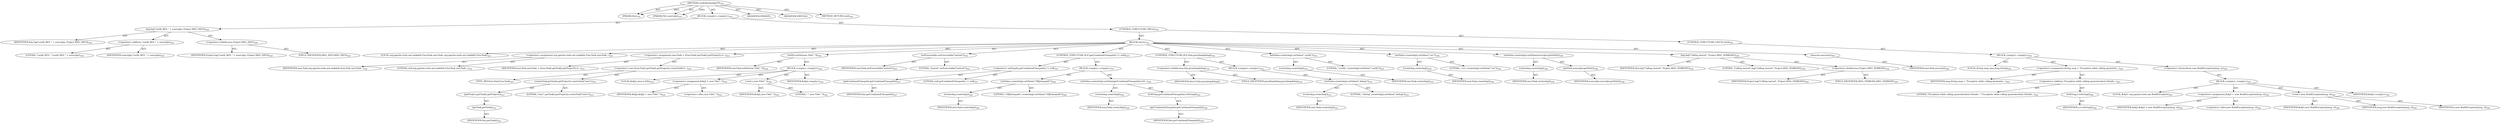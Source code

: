 digraph "verifyBorlandJarV5" {  
"111669149708" [label = <(METHOD,verifyBorlandJarV5)<SUB>319</SUB>> ]
"115964117007" [label = <(PARAM,this)<SUB>319</SUB>> ]
"115964117027" [label = <(PARAM,File sourceJar)<SUB>319</SUB>> ]
"25769803796" [label = <(BLOCK,&lt;empty&gt;,&lt;empty&gt;)<SUB>319</SUB>> ]
"30064771172" [label = <(log,log(&quot;verify BES &quot; + sourceJar, Project.MSG_INFO))<SUB>320</SUB>> ]
"68719476758" [label = <(IDENTIFIER,this,log(&quot;verify BES &quot; + sourceJar, Project.MSG_INFO))<SUB>320</SUB>> ]
"30064771173" [label = <(&lt;operator&gt;.addition,&quot;verify BES &quot; + sourceJar)<SUB>320</SUB>> ]
"90194313225" [label = <(LITERAL,&quot;verify BES &quot;,&quot;verify BES &quot; + sourceJar)<SUB>320</SUB>> ]
"68719476848" [label = <(IDENTIFIER,sourceJar,&quot;verify BES &quot; + sourceJar)<SUB>320</SUB>> ]
"30064771174" [label = <(&lt;operator&gt;.fieldAccess,Project.MSG_INFO)<SUB>320</SUB>> ]
"68719476849" [label = <(IDENTIFIER,Project,log(&quot;verify BES &quot; + sourceJar, Project.MSG_INFO))<SUB>320</SUB>> ]
"55834574881" [label = <(FIELD_IDENTIFIER,MSG_INFO,MSG_INFO)<SUB>320</SUB>> ]
"47244640262" [label = <(CONTROL_STRUCTURE,TRY,try)<SUB>321</SUB>> ]
"25769803797" [label = <(BLOCK,try,try)<SUB>321</SUB>> ]
"94489280519" [label = <(LOCAL,org.apache.tools.ant.taskdefs.ExecTask execTask: org.apache.tools.ant.taskdefs.ExecTask)<SUB>322</SUB>> ]
"30064771175" [label = <(&lt;operator&gt;.assignment,org.apache.tools.ant.taskdefs.ExecTask execTask...)<SUB>322</SUB>> ]
"68719476850" [label = <(IDENTIFIER,execTask,org.apache.tools.ant.taskdefs.ExecTask execTask...)<SUB>322</SUB>> ]
"90194313226" [label = <(LITERAL,null,org.apache.tools.ant.taskdefs.ExecTask execTask...)<SUB>322</SUB>> ]
"30064771176" [label = <(&lt;operator&gt;.assignment,execTask = (ExecTask) getTask().getProject().cr...)<SUB>323</SUB>> ]
"68719476851" [label = <(IDENTIFIER,execTask,execTask = (ExecTask) getTask().getProject().cr...)<SUB>323</SUB>> ]
"30064771177" [label = <(&lt;operator&gt;.cast,(ExecTask) getTask().getProject().createTask(&quot;e...)<SUB>323</SUB>> ]
"180388626442" [label = <(TYPE_REF,ExecTask,ExecTask)<SUB>323</SUB>> ]
"30064771178" [label = <(createTask,getTask().getProject().createTask(&quot;exec&quot;))<SUB>323</SUB>> ]
"30064771179" [label = <(getProject,getTask().getProject())<SUB>323</SUB>> ]
"30064771180" [label = <(getTask,getTask())<SUB>323</SUB>> ]
"68719476759" [label = <(IDENTIFIER,this,getTask())<SUB>323</SUB>> ]
"90194313227" [label = <(LITERAL,&quot;exec&quot;,getTask().getProject().createTask(&quot;exec&quot;))<SUB>323</SUB>> ]
"30064771181" [label = <(setDir,setDir(new File(&quot;.&quot;)))<SUB>324</SUB>> ]
"68719476852" [label = <(IDENTIFIER,execTask,setDir(new File(&quot;.&quot;)))<SUB>324</SUB>> ]
"25769803798" [label = <(BLOCK,&lt;empty&gt;,&lt;empty&gt;)<SUB>324</SUB>> ]
"94489280520" [label = <(LOCAL,$obj2: java.io.File)<SUB>324</SUB>> ]
"30064771182" [label = <(&lt;operator&gt;.assignment,$obj2 = new File(&quot;.&quot;))<SUB>324</SUB>> ]
"68719476853" [label = <(IDENTIFIER,$obj2,$obj2 = new File(&quot;.&quot;))<SUB>324</SUB>> ]
"30064771183" [label = <(&lt;operator&gt;.alloc,new File(&quot;.&quot;))<SUB>324</SUB>> ]
"30064771184" [label = <(&lt;init&gt;,new File(&quot;.&quot;))<SUB>324</SUB>> ]
"68719476854" [label = <(IDENTIFIER,$obj2,new File(&quot;.&quot;))<SUB>324</SUB>> ]
"90194313228" [label = <(LITERAL,&quot;.&quot;,new File(&quot;.&quot;))<SUB>324</SUB>> ]
"68719476855" [label = <(IDENTIFIER,$obj2,&lt;empty&gt;)<SUB>324</SUB>> ]
"30064771185" [label = <(setExecutable,setExecutable(&quot;iastool&quot;))<SUB>325</SUB>> ]
"68719476856" [label = <(IDENTIFIER,execTask,setExecutable(&quot;iastool&quot;))<SUB>325</SUB>> ]
"90194313229" [label = <(LITERAL,&quot;iastool&quot;,setExecutable(&quot;iastool&quot;))<SUB>325</SUB>> ]
"47244640263" [label = <(CONTROL_STRUCTURE,IF,if (getCombinedClasspath() != null))<SUB>327</SUB>> ]
"30064771186" [label = <(&lt;operator&gt;.notEquals,getCombinedClasspath() != null)<SUB>327</SUB>> ]
"30064771187" [label = <(getCombinedClasspath,getCombinedClasspath())<SUB>327</SUB>> ]
"68719476760" [label = <(IDENTIFIER,this,getCombinedClasspath())<SUB>327</SUB>> ]
"90194313230" [label = <(LITERAL,null,getCombinedClasspath() != null)<SUB>327</SUB>> ]
"25769803799" [label = <(BLOCK,&lt;empty&gt;,&lt;empty&gt;)<SUB>327</SUB>> ]
"30064771188" [label = <(setValue,createArg().setValue(&quot;-VBJclasspath&quot;))<SUB>328</SUB>> ]
"30064771189" [label = <(createArg,createArg())<SUB>328</SUB>> ]
"68719476857" [label = <(IDENTIFIER,execTask,createArg())<SUB>328</SUB>> ]
"90194313231" [label = <(LITERAL,&quot;-VBJclasspath&quot;,createArg().setValue(&quot;-VBJclasspath&quot;))<SUB>328</SUB>> ]
"30064771190" [label = <(setValue,createArg().setValue(getCombinedClasspath().toS...)<SUB>329</SUB>> ]
"30064771191" [label = <(createArg,createArg())<SUB>329</SUB>> ]
"68719476858" [label = <(IDENTIFIER,execTask,createArg())<SUB>329</SUB>> ]
"30064771192" [label = <(toString,getCombinedClasspath().toString())<SUB>329</SUB>> ]
"30064771193" [label = <(getCombinedClasspath,getCombinedClasspath())<SUB>329</SUB>> ]
"68719476761" [label = <(IDENTIFIER,this,getCombinedClasspath())<SUB>329</SUB>> ]
"47244640264" [label = <(CONTROL_STRUCTURE,IF,if (this.java2iiopdebug))<SUB>332</SUB>> ]
"30064771194" [label = <(&lt;operator&gt;.fieldAccess,this.java2iiopdebug)<SUB>332</SUB>> ]
"68719476859" [label = <(IDENTIFIER,this,if (this.java2iiopdebug))> ]
"55834574882" [label = <(FIELD_IDENTIFIER,java2iiopdebug,java2iiopdebug)<SUB>332</SUB>> ]
"25769803800" [label = <(BLOCK,&lt;empty&gt;,&lt;empty&gt;)<SUB>332</SUB>> ]
"30064771195" [label = <(setValue,createArg().setValue(&quot;-debug&quot;))<SUB>333</SUB>> ]
"30064771196" [label = <(createArg,createArg())<SUB>333</SUB>> ]
"68719476860" [label = <(IDENTIFIER,execTask,createArg())<SUB>333</SUB>> ]
"90194313232" [label = <(LITERAL,&quot;-debug&quot;,createArg().setValue(&quot;-debug&quot;))<SUB>333</SUB>> ]
"30064771197" [label = <(setValue,createArg().setValue(&quot;-verify&quot;))<SUB>335</SUB>> ]
"30064771198" [label = <(createArg,createArg())<SUB>335</SUB>> ]
"68719476861" [label = <(IDENTIFIER,execTask,createArg())<SUB>335</SUB>> ]
"90194313233" [label = <(LITERAL,&quot;-verify&quot;,createArg().setValue(&quot;-verify&quot;))<SUB>335</SUB>> ]
"30064771199" [label = <(setValue,createArg().setValue(&quot;-src&quot;))<SUB>336</SUB>> ]
"30064771200" [label = <(createArg,createArg())<SUB>336</SUB>> ]
"68719476862" [label = <(IDENTIFIER,execTask,createArg())<SUB>336</SUB>> ]
"90194313234" [label = <(LITERAL,&quot;-src&quot;,createArg().setValue(&quot;-src&quot;))<SUB>336</SUB>> ]
"30064771201" [label = <(setValue,createArg().setValue(sourceJar.getPath()))<SUB>338</SUB>> ]
"30064771202" [label = <(createArg,createArg())<SUB>338</SUB>> ]
"68719476863" [label = <(IDENTIFIER,execTask,createArg())<SUB>338</SUB>> ]
"30064771203" [label = <(getPath,sourceJar.getPath())<SUB>338</SUB>> ]
"68719476864" [label = <(IDENTIFIER,sourceJar,sourceJar.getPath())<SUB>338</SUB>> ]
"30064771204" [label = <(log,log(&quot;Calling iastool&quot;, Project.MSG_VERBOSE))<SUB>339</SUB>> ]
"68719476762" [label = <(IDENTIFIER,this,log(&quot;Calling iastool&quot;, Project.MSG_VERBOSE))<SUB>339</SUB>> ]
"90194313235" [label = <(LITERAL,&quot;Calling iastool&quot;,log(&quot;Calling iastool&quot;, Project.MSG_VERBOSE))<SUB>339</SUB>> ]
"30064771205" [label = <(&lt;operator&gt;.fieldAccess,Project.MSG_VERBOSE)<SUB>339</SUB>> ]
"68719476865" [label = <(IDENTIFIER,Project,log(&quot;Calling iastool&quot;, Project.MSG_VERBOSE))<SUB>339</SUB>> ]
"55834574883" [label = <(FIELD_IDENTIFIER,MSG_VERBOSE,MSG_VERBOSE)<SUB>339</SUB>> ]
"30064771206" [label = <(execute,execute())<SUB>340</SUB>> ]
"68719476866" [label = <(IDENTIFIER,execTask,execute())<SUB>340</SUB>> ]
"47244640265" [label = <(CONTROL_STRUCTURE,CATCH,catch)<SUB>341</SUB>> ]
"25769803801" [label = <(BLOCK,&lt;empty&gt;,&lt;empty&gt;)<SUB>341</SUB>> ]
"94489280521" [label = <(LOCAL,String msg: java.lang.String)<SUB>343</SUB>> ]
"30064771207" [label = <(&lt;operator&gt;.assignment,String msg = &quot;Exception while calling generatec...)<SUB>343</SUB>> ]
"68719476867" [label = <(IDENTIFIER,msg,String msg = &quot;Exception while calling generatec...)<SUB>343</SUB>> ]
"30064771208" [label = <(&lt;operator&gt;.addition,&quot;Exception while calling generateclient Details...)<SUB>343</SUB>> ]
"90194313236" [label = <(LITERAL,&quot;Exception while calling generateclient Details: &quot;,&quot;Exception while calling generateclient Details...)<SUB>343</SUB>> ]
"30064771209" [label = <(toString,e.toString())<SUB>344</SUB>> ]
"68719476868" [label = <(IDENTIFIER,e,e.toString())<SUB>344</SUB>> ]
"30064771210" [label = <(&lt;operator&gt;.throw,throw new BuildException(msg, e);)<SUB>345</SUB>> ]
"25769803802" [label = <(BLOCK,&lt;empty&gt;,&lt;empty&gt;)<SUB>345</SUB>> ]
"94489280522" [label = <(LOCAL,$obj3: org.apache.tools.ant.BuildException)<SUB>345</SUB>> ]
"30064771211" [label = <(&lt;operator&gt;.assignment,$obj3 = new BuildException(msg, e))<SUB>345</SUB>> ]
"68719476869" [label = <(IDENTIFIER,$obj3,$obj3 = new BuildException(msg, e))<SUB>345</SUB>> ]
"30064771212" [label = <(&lt;operator&gt;.alloc,new BuildException(msg, e))<SUB>345</SUB>> ]
"30064771213" [label = <(&lt;init&gt;,new BuildException(msg, e))<SUB>345</SUB>> ]
"68719476870" [label = <(IDENTIFIER,$obj3,new BuildException(msg, e))<SUB>345</SUB>> ]
"68719476871" [label = <(IDENTIFIER,msg,new BuildException(msg, e))<SUB>345</SUB>> ]
"68719476872" [label = <(IDENTIFIER,e,new BuildException(msg, e))<SUB>345</SUB>> ]
"68719476873" [label = <(IDENTIFIER,$obj3,&lt;empty&gt;)<SUB>345</SUB>> ]
"133143986224" [label = <(MODIFIER,PRIVATE)> ]
"133143986225" [label = <(MODIFIER,VIRTUAL)> ]
"128849018892" [label = <(METHOD_RETURN,void)<SUB>319</SUB>> ]
  "111669149708" -> "115964117007"  [ label = "AST: "] 
  "111669149708" -> "115964117027"  [ label = "AST: "] 
  "111669149708" -> "25769803796"  [ label = "AST: "] 
  "111669149708" -> "133143986224"  [ label = "AST: "] 
  "111669149708" -> "133143986225"  [ label = "AST: "] 
  "111669149708" -> "128849018892"  [ label = "AST: "] 
  "25769803796" -> "30064771172"  [ label = "AST: "] 
  "25769803796" -> "47244640262"  [ label = "AST: "] 
  "30064771172" -> "68719476758"  [ label = "AST: "] 
  "30064771172" -> "30064771173"  [ label = "AST: "] 
  "30064771172" -> "30064771174"  [ label = "AST: "] 
  "30064771173" -> "90194313225"  [ label = "AST: "] 
  "30064771173" -> "68719476848"  [ label = "AST: "] 
  "30064771174" -> "68719476849"  [ label = "AST: "] 
  "30064771174" -> "55834574881"  [ label = "AST: "] 
  "47244640262" -> "25769803797"  [ label = "AST: "] 
  "47244640262" -> "47244640265"  [ label = "AST: "] 
  "25769803797" -> "94489280519"  [ label = "AST: "] 
  "25769803797" -> "30064771175"  [ label = "AST: "] 
  "25769803797" -> "30064771176"  [ label = "AST: "] 
  "25769803797" -> "30064771181"  [ label = "AST: "] 
  "25769803797" -> "30064771185"  [ label = "AST: "] 
  "25769803797" -> "47244640263"  [ label = "AST: "] 
  "25769803797" -> "47244640264"  [ label = "AST: "] 
  "25769803797" -> "30064771197"  [ label = "AST: "] 
  "25769803797" -> "30064771199"  [ label = "AST: "] 
  "25769803797" -> "30064771201"  [ label = "AST: "] 
  "25769803797" -> "30064771204"  [ label = "AST: "] 
  "25769803797" -> "30064771206"  [ label = "AST: "] 
  "30064771175" -> "68719476850"  [ label = "AST: "] 
  "30064771175" -> "90194313226"  [ label = "AST: "] 
  "30064771176" -> "68719476851"  [ label = "AST: "] 
  "30064771176" -> "30064771177"  [ label = "AST: "] 
  "30064771177" -> "180388626442"  [ label = "AST: "] 
  "30064771177" -> "30064771178"  [ label = "AST: "] 
  "30064771178" -> "30064771179"  [ label = "AST: "] 
  "30064771178" -> "90194313227"  [ label = "AST: "] 
  "30064771179" -> "30064771180"  [ label = "AST: "] 
  "30064771180" -> "68719476759"  [ label = "AST: "] 
  "30064771181" -> "68719476852"  [ label = "AST: "] 
  "30064771181" -> "25769803798"  [ label = "AST: "] 
  "25769803798" -> "94489280520"  [ label = "AST: "] 
  "25769803798" -> "30064771182"  [ label = "AST: "] 
  "25769803798" -> "30064771184"  [ label = "AST: "] 
  "25769803798" -> "68719476855"  [ label = "AST: "] 
  "30064771182" -> "68719476853"  [ label = "AST: "] 
  "30064771182" -> "30064771183"  [ label = "AST: "] 
  "30064771184" -> "68719476854"  [ label = "AST: "] 
  "30064771184" -> "90194313228"  [ label = "AST: "] 
  "30064771185" -> "68719476856"  [ label = "AST: "] 
  "30064771185" -> "90194313229"  [ label = "AST: "] 
  "47244640263" -> "30064771186"  [ label = "AST: "] 
  "47244640263" -> "25769803799"  [ label = "AST: "] 
  "30064771186" -> "30064771187"  [ label = "AST: "] 
  "30064771186" -> "90194313230"  [ label = "AST: "] 
  "30064771187" -> "68719476760"  [ label = "AST: "] 
  "25769803799" -> "30064771188"  [ label = "AST: "] 
  "25769803799" -> "30064771190"  [ label = "AST: "] 
  "30064771188" -> "30064771189"  [ label = "AST: "] 
  "30064771188" -> "90194313231"  [ label = "AST: "] 
  "30064771189" -> "68719476857"  [ label = "AST: "] 
  "30064771190" -> "30064771191"  [ label = "AST: "] 
  "30064771190" -> "30064771192"  [ label = "AST: "] 
  "30064771191" -> "68719476858"  [ label = "AST: "] 
  "30064771192" -> "30064771193"  [ label = "AST: "] 
  "30064771193" -> "68719476761"  [ label = "AST: "] 
  "47244640264" -> "30064771194"  [ label = "AST: "] 
  "47244640264" -> "25769803800"  [ label = "AST: "] 
  "30064771194" -> "68719476859"  [ label = "AST: "] 
  "30064771194" -> "55834574882"  [ label = "AST: "] 
  "25769803800" -> "30064771195"  [ label = "AST: "] 
  "30064771195" -> "30064771196"  [ label = "AST: "] 
  "30064771195" -> "90194313232"  [ label = "AST: "] 
  "30064771196" -> "68719476860"  [ label = "AST: "] 
  "30064771197" -> "30064771198"  [ label = "AST: "] 
  "30064771197" -> "90194313233"  [ label = "AST: "] 
  "30064771198" -> "68719476861"  [ label = "AST: "] 
  "30064771199" -> "30064771200"  [ label = "AST: "] 
  "30064771199" -> "90194313234"  [ label = "AST: "] 
  "30064771200" -> "68719476862"  [ label = "AST: "] 
  "30064771201" -> "30064771202"  [ label = "AST: "] 
  "30064771201" -> "30064771203"  [ label = "AST: "] 
  "30064771202" -> "68719476863"  [ label = "AST: "] 
  "30064771203" -> "68719476864"  [ label = "AST: "] 
  "30064771204" -> "68719476762"  [ label = "AST: "] 
  "30064771204" -> "90194313235"  [ label = "AST: "] 
  "30064771204" -> "30064771205"  [ label = "AST: "] 
  "30064771205" -> "68719476865"  [ label = "AST: "] 
  "30064771205" -> "55834574883"  [ label = "AST: "] 
  "30064771206" -> "68719476866"  [ label = "AST: "] 
  "47244640265" -> "25769803801"  [ label = "AST: "] 
  "25769803801" -> "94489280521"  [ label = "AST: "] 
  "25769803801" -> "30064771207"  [ label = "AST: "] 
  "25769803801" -> "30064771210"  [ label = "AST: "] 
  "30064771207" -> "68719476867"  [ label = "AST: "] 
  "30064771207" -> "30064771208"  [ label = "AST: "] 
  "30064771208" -> "90194313236"  [ label = "AST: "] 
  "30064771208" -> "30064771209"  [ label = "AST: "] 
  "30064771209" -> "68719476868"  [ label = "AST: "] 
  "30064771210" -> "25769803802"  [ label = "AST: "] 
  "25769803802" -> "94489280522"  [ label = "AST: "] 
  "25769803802" -> "30064771211"  [ label = "AST: "] 
  "25769803802" -> "30064771213"  [ label = "AST: "] 
  "25769803802" -> "68719476873"  [ label = "AST: "] 
  "30064771211" -> "68719476869"  [ label = "AST: "] 
  "30064771211" -> "30064771212"  [ label = "AST: "] 
  "30064771213" -> "68719476870"  [ label = "AST: "] 
  "30064771213" -> "68719476871"  [ label = "AST: "] 
  "30064771213" -> "68719476872"  [ label = "AST: "] 
  "111669149708" -> "115964117007"  [ label = "DDG: "] 
  "111669149708" -> "115964117027"  [ label = "DDG: "] 
}
